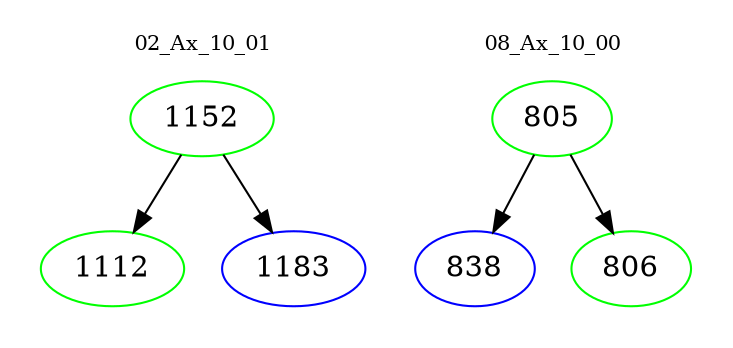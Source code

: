 digraph{
subgraph cluster_0 {
color = white
label = "02_Ax_10_01";
fontsize=10;
T0_1152 [label="1152", color="green"]
T0_1152 -> T0_1112 [color="black"]
T0_1112 [label="1112", color="green"]
T0_1152 -> T0_1183 [color="black"]
T0_1183 [label="1183", color="blue"]
}
subgraph cluster_1 {
color = white
label = "08_Ax_10_00";
fontsize=10;
T1_805 [label="805", color="green"]
T1_805 -> T1_838 [color="black"]
T1_838 [label="838", color="blue"]
T1_805 -> T1_806 [color="black"]
T1_806 [label="806", color="green"]
}
}
